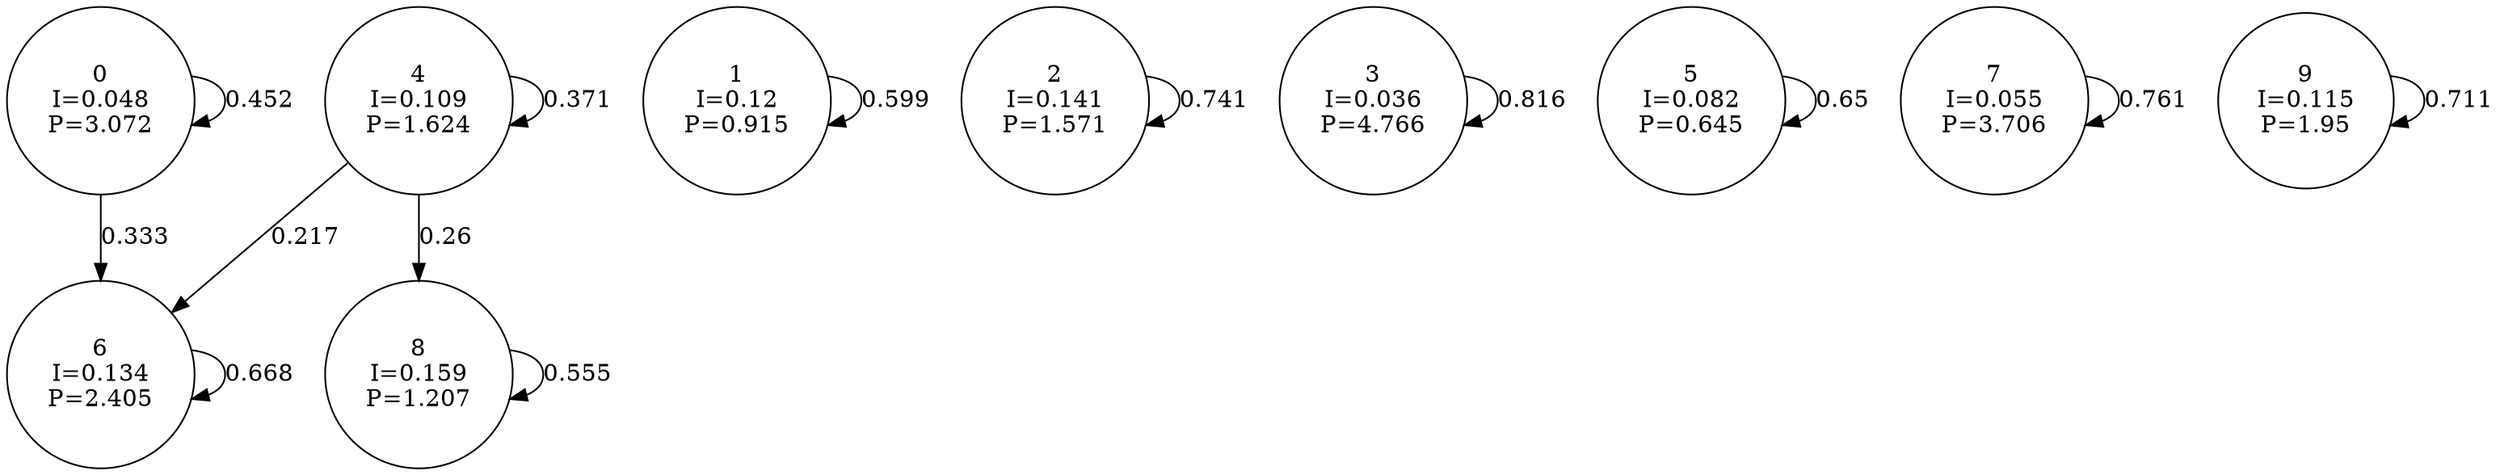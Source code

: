 digraph a {
0 [shape=circle, label="0\nI=0.048\nP=3.072"];
	0 -> 0 [label="0.452"];
	0 -> 6 [label="0.333"];
1 [shape=circle, label="1\nI=0.12\nP=0.915"];
	1 -> 1 [label="0.599"];
2 [shape=circle, label="2\nI=0.141\nP=1.571"];
	2 -> 2 [label="0.741"];
3 [shape=circle, label="3\nI=0.036\nP=4.766"];
	3 -> 3 [label="0.816"];
4 [shape=circle, label="4\nI=0.109\nP=1.624"];
	4 -> 4 [label="0.371"];
	4 -> 6 [label="0.217"];
	4 -> 8 [label="0.26"];
5 [shape=circle, label="5\nI=0.082\nP=0.645"];
	5 -> 5 [label="0.65"];
6 [shape=circle, label="6\nI=0.134\nP=2.405"];
	6 -> 6 [label="0.668"];
7 [shape=circle, label="7\nI=0.055\nP=3.706"];
	7 -> 7 [label="0.761"];
8 [shape=circle, label="8\nI=0.159\nP=1.207"];
	8 -> 8 [label="0.555"];
9 [shape=circle, label="9\nI=0.115\nP=1.95"];
	9 -> 9 [label="0.711"];
}